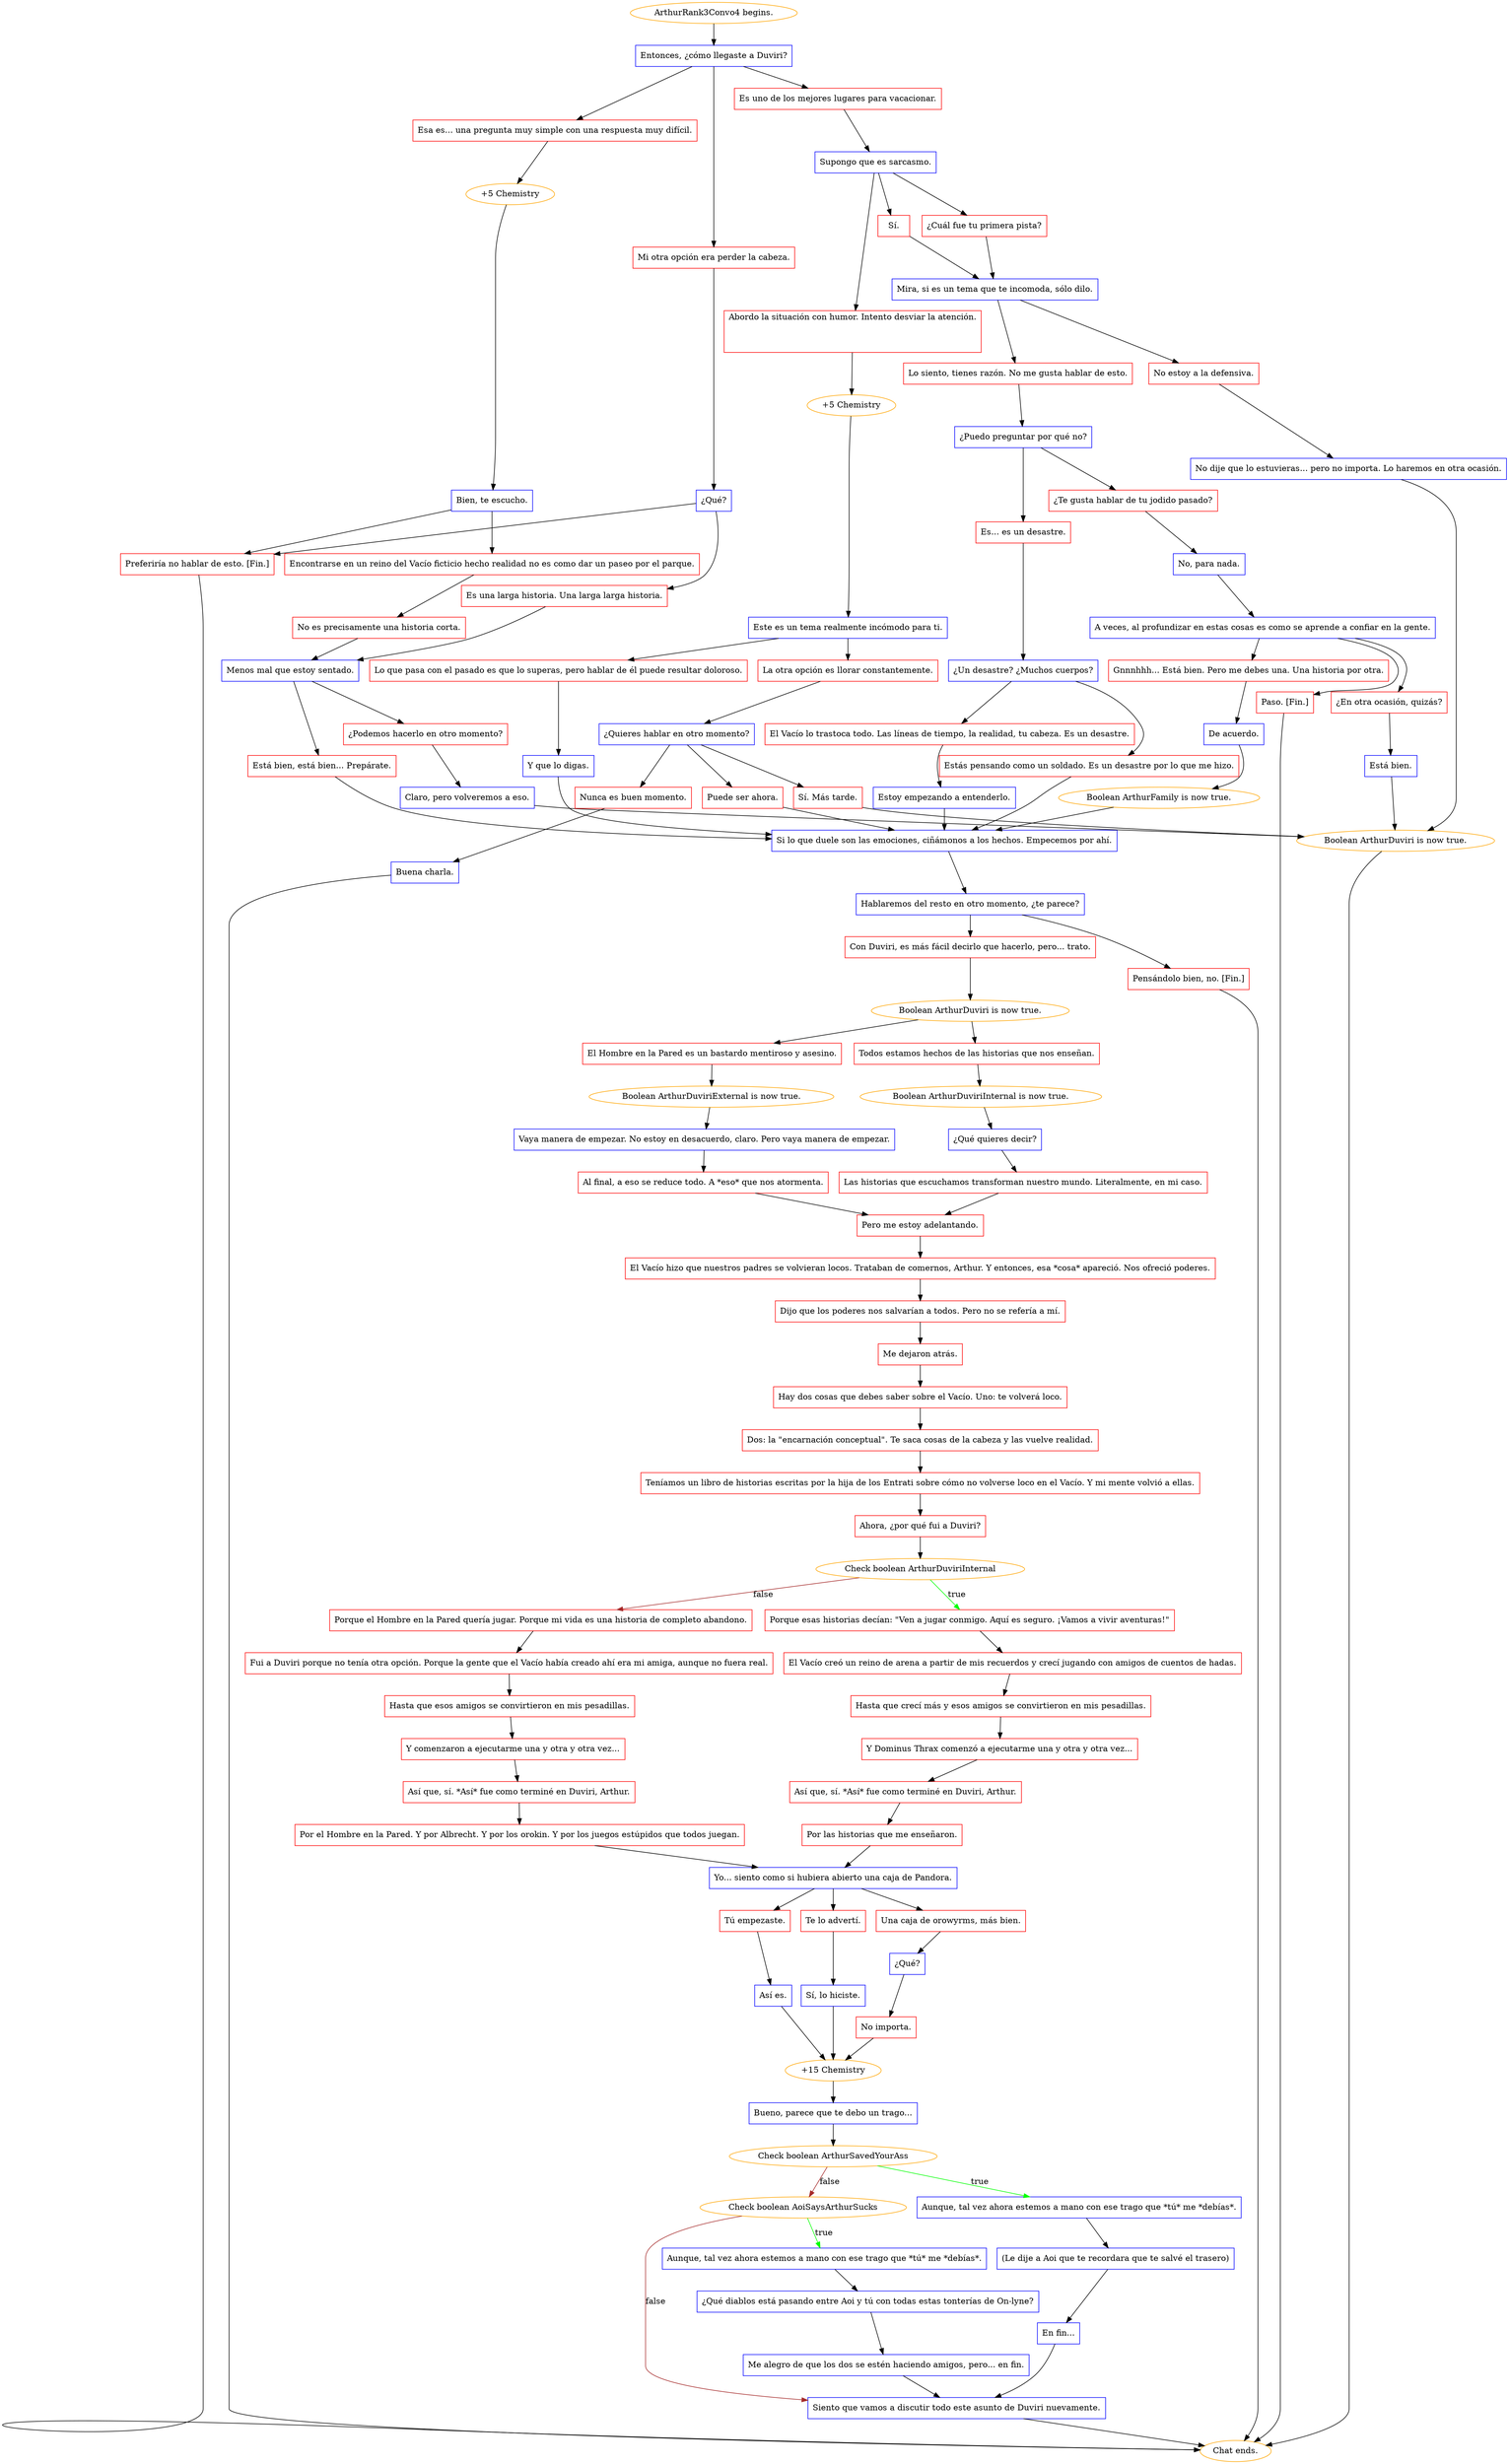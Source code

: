 digraph {
	"ArthurRank3Convo4 begins." [color=orange];
		"ArthurRank3Convo4 begins." -> j2240543721;
	j2240543721 [label="Entonces, ¿cómo llegaste a Duviri?",shape=box,color=blue];
		j2240543721 -> j2097189665;
		j2240543721 -> j357788606;
		j2240543721 -> j653473301;
	j2097189665 [label="Esa es... una pregunta muy simple con una respuesta muy difícil.",shape=box,color=red];
		j2097189665 -> j447859706;
	j357788606 [label="Mi otra opción era perder la cabeza.",shape=box,color=red];
		j357788606 -> j945384557;
	j653473301 [label="Es uno de los mejores lugares para vacacionar.",shape=box,color=red];
		j653473301 -> j1860175068;
	j447859706 [label="+5 Chemistry",color=orange];
		j447859706 -> j2232803302;
	j945384557 [label="¿Qué?",shape=box,color=blue];
		j945384557 -> j632016944;
		j945384557 -> j1297962671;
	j1860175068 [label="Supongo que es sarcasmo.",shape=box,color=blue];
		j1860175068 -> j1892293929;
		j1860175068 -> j412058383;
		j1860175068 -> j3302632301;
	j2232803302 [label="Bien, te escucho.",shape=box,color=blue];
		j2232803302 -> j489217938;
		j2232803302 -> j1297962671;
	j632016944 [label="Es una larga historia. Una larga larga historia.",shape=box,color=red];
		j632016944 -> j2860830328;
	j1297962671 [label="Preferiría no hablar de esto. [Fin.]",shape=box,color=red];
		j1297962671 -> "Chat ends.";
	j1892293929 [label="Abordo la situación con humor. Intento desviar la atención.

",shape=box,color=red];
		j1892293929 -> j2714577509;
	j412058383 [label="Sí.",shape=box,color=red];
		j412058383 -> j1215798729;
	j3302632301 [label="¿Cuál fue tu primera pista?",shape=box,color=red];
		j3302632301 -> j1215798729;
	j489217938 [label="Encontrarse en un reino del Vacío ficticio hecho realidad no es como dar un paseo por el parque.",shape=box,color=red];
		j489217938 -> j339855661;
	j2860830328 [label="Menos mal que estoy sentado.",shape=box,color=blue];
		j2860830328 -> j2812710537;
		j2860830328 -> j103903544;
	"Chat ends." [color=orange];
	j2714577509 [label="+5 Chemistry",color=orange];
		j2714577509 -> j2754775058;
	j1215798729 [label="Mira, si es un tema que te incomoda, sólo dilo.",shape=box,color=blue];
		j1215798729 -> j4147854814;
		j1215798729 -> j1589581010;
	j339855661 [label="No es precisamente una historia corta.",shape=box,color=red];
		j339855661 -> j2860830328;
	j2812710537 [label="Está bien, está bien... Prepárate.",shape=box,color=red];
		j2812710537 -> j4145857217;
	j103903544 [label="¿Podemos hacerlo en otro momento?",shape=box,color=red];
		j103903544 -> j2120389991;
	j2754775058 [label="Este es un tema realmente incómodo para ti.",shape=box,color=blue];
		j2754775058 -> j1821067548;
		j2754775058 -> j253941806;
	j4147854814 [label="Lo siento, tienes razón. No me gusta hablar de esto.",shape=box,color=red];
		j4147854814 -> j3043653433;
	j1589581010 [label="No estoy a la defensiva.",shape=box,color=red];
		j1589581010 -> j382204904;
	j4145857217 [label="Si lo que duele son las emociones, ciñámonos a los hechos. Empecemos por ahí.",shape=box,color=blue];
		j4145857217 -> j474844953;
	j2120389991 [label="Claro, pero volveremos a eso.",shape=box,color=blue];
		j2120389991 -> j1992354670;
	j1821067548 [label="Lo que pasa con el pasado es que lo superas, pero hablar de él puede resultar doloroso.",shape=box,color=red];
		j1821067548 -> j4165614761;
	j253941806 [label="La otra opción es llorar constantemente.",shape=box,color=red];
		j253941806 -> j2868873497;
	j3043653433 [label="¿Puedo preguntar por qué no?",shape=box,color=blue];
		j3043653433 -> j71606926;
		j3043653433 -> j2737724350;
	j382204904 [label="No dije que lo estuvieras... pero no importa. Lo haremos en otra ocasión.",shape=box,color=blue];
		j382204904 -> j1992354670;
	j474844953 [label="Hablaremos del resto en otro momento, ¿te parece?",shape=box,color=blue];
		j474844953 -> j137910506;
		j474844953 -> j480638832;
	j1992354670 [label="Boolean ArthurDuviri is now true.",color=orange];
		j1992354670 -> "Chat ends.";
	j4165614761 [label="Y que lo digas.",shape=box,color=blue];
		j4165614761 -> j4145857217;
	j2868873497 [label="¿Quieres hablar en otro momento?",shape=box,color=blue];
		j2868873497 -> j3190773053;
		j2868873497 -> j2968635885;
		j2868873497 -> j3766896655;
	j71606926 [label="Es... es un desastre.",shape=box,color=red];
		j71606926 -> j4046012413;
	j2737724350 [label="¿Te gusta hablar de tu jodido pasado?",shape=box,color=red];
		j2737724350 -> j1266229940;
	j137910506 [label="Con Duviri, es más fácil decirlo que hacerlo, pero... trato.",shape=box,color=red];
		j137910506 -> j2288046648;
	j480638832 [label="Pensándolo bien, no. [Fin.]",shape=box,color=red];
		j480638832 -> "Chat ends.";
	j3190773053 [label="Puede ser ahora.",shape=box,color=red];
		j3190773053 -> j4145857217;
	j2968635885 [label="Sí. Más tarde.",shape=box,color=red];
		j2968635885 -> j1992354670;
	j3766896655 [label="Nunca es buen momento.",shape=box,color=red];
		j3766896655 -> j44330492;
	j4046012413 [label="¿Un desastre? ¿Muchos cuerpos?",shape=box,color=blue];
		j4046012413 -> j866633621;
		j4046012413 -> j3212979339;
	j1266229940 [label="No, para nada.",shape=box,color=blue];
		j1266229940 -> j1357620975;
	j2288046648 [label="Boolean ArthurDuviri is now true.",color=orange];
		j2288046648 -> j53180638;
		j2288046648 -> j2232555864;
	j44330492 [label="Buena charla.",shape=box,color=blue];
		j44330492 -> "Chat ends.";
	j866633621 [label="El Vacío lo trastoca todo. Las líneas de tiempo, la realidad, tu cabeza. Es un desastre.",shape=box,color=red];
		j866633621 -> j3319616883;
	j3212979339 [label="Estás pensando como un soldado. Es un desastre por lo que me hizo.",shape=box,color=red];
		j3212979339 -> j4145857217;
	j1357620975 [label="A veces, al profundizar en estas cosas es como se aprende a confiar en la gente.",shape=box,color=blue];
		j1357620975 -> j571725201;
		j1357620975 -> j1741218558;
		j1357620975 -> j2525996201;
	j53180638 [label="Todos estamos hechos de las historias que nos enseñan.",shape=box,color=red];
		j53180638 -> j1064816562;
	j2232555864 [label="El Hombre en la Pared es un bastardo mentiroso y asesino.",shape=box,color=red];
		j2232555864 -> j4220885471;
	j3319616883 [label="Estoy empezando a entenderlo.",shape=box,color=blue];
		j3319616883 -> j4145857217;
	j571725201 [label="Gnnnhhh... Está bien. Pero me debes una. Una historia por otra.",shape=box,color=red];
		j571725201 -> j4034701908;
	j1741218558 [label="¿En otra ocasión, quizás?",shape=box,color=red];
		j1741218558 -> j1289235855;
	j2525996201 [label="Paso. [Fin.]",shape=box,color=red];
		j2525996201 -> "Chat ends.";
	j1064816562 [label="Boolean ArthurDuviriInternal is now true.",color=orange];
		j1064816562 -> j1084276330;
	j4220885471 [label="Boolean ArthurDuviriExternal is now true.",color=orange];
		j4220885471 -> j2608662770;
	j4034701908 [label="De acuerdo.",shape=box,color=blue];
		j4034701908 -> j3882550928;
	j1289235855 [label="Está bien.",shape=box,color=blue];
		j1289235855 -> j1992354670;
	j1084276330 [label="¿Qué quieres decir?",shape=box,color=blue];
		j1084276330 -> j4022835407;
	j2608662770 [label="Vaya manera de empezar. No estoy en desacuerdo, claro. Pero vaya manera de empezar.",shape=box,color=blue];
		j2608662770 -> j297811412;
	j3882550928 [label="Boolean ArthurFamily is now true.",color=orange];
		j3882550928 -> j4145857217;
	j4022835407 [label="Las historias que escuchamos transforman nuestro mundo. Literalmente, en mi caso.",shape=box,color=red];
		j4022835407 -> j3692125859;
	j297811412 [label="Al final, a eso se reduce todo. A *eso* que nos atormenta.",shape=box,color=red];
		j297811412 -> j3692125859;
	j3692125859 [label="Pero me estoy adelantando.",shape=box,color=red];
		j3692125859 -> j2861835030;
	j2861835030 [label="El Vacío hizo que nuestros padres se volvieran locos. Trataban de comernos, Arthur. Y entonces, esa *cosa* apareció. Nos ofreció poderes.",shape=box,color=red];
		j2861835030 -> j189043046;
	j189043046 [label="Dijo que los poderes nos salvarían a todos. Pero no se refería a mí.",shape=box,color=red];
		j189043046 -> j4068869851;
	j4068869851 [label="Me dejaron atrás.",shape=box,color=red];
		j4068869851 -> j3585726180;
	j3585726180 [label="Hay dos cosas que debes saber sobre el Vacío. Uno: te volverá loco.",shape=box,color=red];
		j3585726180 -> j2121810162;
	j2121810162 [label="Dos: la \"encarnación conceptual\". Te saca cosas de la cabeza y las vuelve realidad.",shape=box,color=red];
		j2121810162 -> j1482757335;
	j1482757335 [label="Teníamos un libro de historias escritas por la hija de los Entrati sobre cómo no volverse loco en el Vacío. Y mi mente volvió a ellas.",shape=box,color=red];
		j1482757335 -> j2478089442;
	j2478089442 [label="Ahora, ¿por qué fui a Duviri?",shape=box,color=red];
		j2478089442 -> j3129190836;
	j3129190836 [label="Check boolean ArthurDuviriInternal",color=orange];
		j3129190836 -> j3919005933 [label=true,color=green];
		j3129190836 -> j3982828590 [label=false,color=brown];
	j3919005933 [label="Porque esas historias decían: \"Ven a jugar conmigo. Aquí es seguro. ¡Vamos a vivir aventuras!\"",shape=box,color=red];
		j3919005933 -> j3282864023;
	j3982828590 [label="Porque el Hombre en la Pared quería jugar. Porque mi vida es una historia de completo abandono.",shape=box,color=red];
		j3982828590 -> j4119330653;
	j3282864023 [label="El Vacío creó un reino de arena a partir de mis recuerdos y crecí jugando con amigos de cuentos de hadas.",shape=box,color=red];
		j3282864023 -> j594348790;
	j4119330653 [label="Fui a Duviri porque no tenía otra opción. Porque la gente que el Vacío había creado ahí era mi amiga, aunque no fuera real.",shape=box,color=red];
		j4119330653 -> j2969685572;
	j594348790 [label="Hasta que crecí más y esos amigos se convirtieron en mis pesadillas.",shape=box,color=red];
		j594348790 -> j3037922615;
	j2969685572 [label="Hasta que esos amigos se convirtieron en mis pesadillas.",shape=box,color=red];
		j2969685572 -> j493317585;
	j3037922615 [label="Y Dominus Thrax comenzó a ejecutarme una y otra y otra vez...",shape=box,color=red];
		j3037922615 -> j3303515802;
	j493317585 [label="Y comenzaron a ejecutarme una y otra y otra vez...",shape=box,color=red];
		j493317585 -> j3484657403;
	j3303515802 [label="Así que, sí. *Así* fue como terminé en Duviri, Arthur.",shape=box,color=red];
		j3303515802 -> j4135450832;
	j3484657403 [label="Así que, sí. *Así* fue como terminé en Duviri, Arthur.",shape=box,color=red];
		j3484657403 -> j1224798998;
	j4135450832 [label="Por las historias que me enseñaron.",shape=box,color=red];
		j4135450832 -> j3692569077;
	j1224798998 [label="Por el Hombre en la Pared. Y por Albrecht. Y por los orokin. Y por los juegos estúpidos que todos juegan.",shape=box,color=red];
		j1224798998 -> j3692569077;
	j3692569077 [label="Yo... siento como si hubiera abierto una caja de Pandora.",shape=box,color=blue];
		j3692569077 -> j606532982;
		j3692569077 -> j947859412;
		j3692569077 -> j2017869321;
	j606532982 [label="Una caja de orowyrms, más bien.",shape=box,color=red];
		j606532982 -> j1513843947;
	j947859412 [label="Tú empezaste.",shape=box,color=red];
		j947859412 -> j3590277464;
	j2017869321 [label="Te lo advertí.",shape=box,color=red];
		j2017869321 -> j2998789388;
	j1513843947 [label="¿Qué?",shape=box,color=blue];
		j1513843947 -> j2501354191;
	j3590277464 [label="Así es.",shape=box,color=blue];
		j3590277464 -> j3396891578;
	j2998789388 [label="Sí, lo hiciste.",shape=box,color=blue];
		j2998789388 -> j3396891578;
	j2501354191 [label="No importa.",shape=box,color=red];
		j2501354191 -> j3396891578;
	j3396891578 [label="+15 Chemistry",color=orange];
		j3396891578 -> j1537073074;
	j1537073074 [label="Bueno, parece que te debo un trago...",shape=box,color=blue];
		j1537073074 -> j3425600581;
	j3425600581 [label="Check boolean ArthurSavedYourAss",color=orange];
		j3425600581 -> j1993372352 [label=true,color=green];
		j3425600581 -> j75274710 [label=false,color=brown];
	j1993372352 [label="Aunque, tal vez ahora estemos a mano con ese trago que *tú* me *debías*.",shape=box,color=blue];
		j1993372352 -> j3929441326;
	j75274710 [label="Check boolean AoiSaysArthurSucks",color=orange];
		j75274710 -> j2525697456 [label=true,color=green];
		j75274710 -> j3802132621 [label=false,color=brown];
	j3929441326 [label="(Le dije a Aoi que te recordara que te salvé el trasero)",shape=box,color=blue];
		j3929441326 -> j22312174;
	j2525697456 [label="Aunque, tal vez ahora estemos a mano con ese trago que *tú* me *debías*.",shape=box,color=blue];
		j2525697456 -> j3525152468;
	j3802132621 [label="Siento que vamos a discutir todo este asunto de Duviri nuevamente.",shape=box,color=blue];
		j3802132621 -> "Chat ends.";
	j22312174 [label="En fin...",shape=box,color=blue];
		j22312174 -> j3802132621;
	j3525152468 [label="¿Qué diablos está pasando entre Aoi y tú con todas estas tonterías de On-lyne?",shape=box,color=blue];
		j3525152468 -> j1429627358;
	j1429627358 [label="Me alegro de que los dos se estén haciendo amigos, pero... en fin.",shape=box,color=blue];
		j1429627358 -> j3802132621;
}